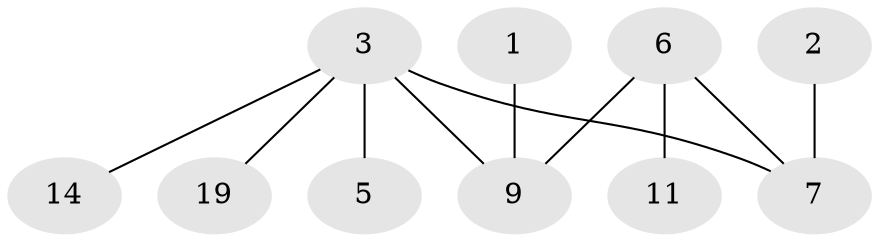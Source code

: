 // original degree distribution, {1: 0.36507936507936506, 2: 0.2857142857142857, 4: 0.07936507936507936, 3: 0.12698412698412698, 0: 0.12698412698412698, 5: 0.015873015873015872}
// Generated by graph-tools (version 1.1) at 2025/48/03/04/25 22:48:15]
// undirected, 10 vertices, 10 edges
graph export_dot {
  node [color=gray90,style=filled];
  1;
  2;
  3;
  5;
  6;
  7;
  9;
  11;
  14;
  19;
  1 -- 9 [weight=1.0];
  2 -- 7 [weight=1.0];
  3 -- 5 [weight=2.0];
  3 -- 7 [weight=1.0];
  3 -- 9 [weight=1.0];
  3 -- 14 [weight=1.0];
  3 -- 19 [weight=1.0];
  6 -- 7 [weight=1.0];
  6 -- 9 [weight=1.0];
  6 -- 11 [weight=2.0];
}

